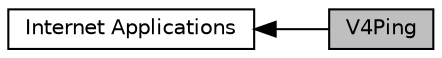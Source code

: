 digraph "V4Ping"
{
  edge [fontname="Helvetica",fontsize="10",labelfontname="Helvetica",labelfontsize="10"];
  node [fontname="Helvetica",fontsize="10",shape=record];
  rankdir=LR;
  Node1 [label="Internet Applications",height=0.2,width=0.4,color="black", fillcolor="white", style="filled",URL="$de/d28/group__internet-apps.html"];
  Node0 [label="V4Ping",height=0.2,width=0.4,color="black", fillcolor="grey75", style="filled", fontcolor="black"];
  Node1->Node0 [shape=plaintext, dir="back", style="solid"];
}
